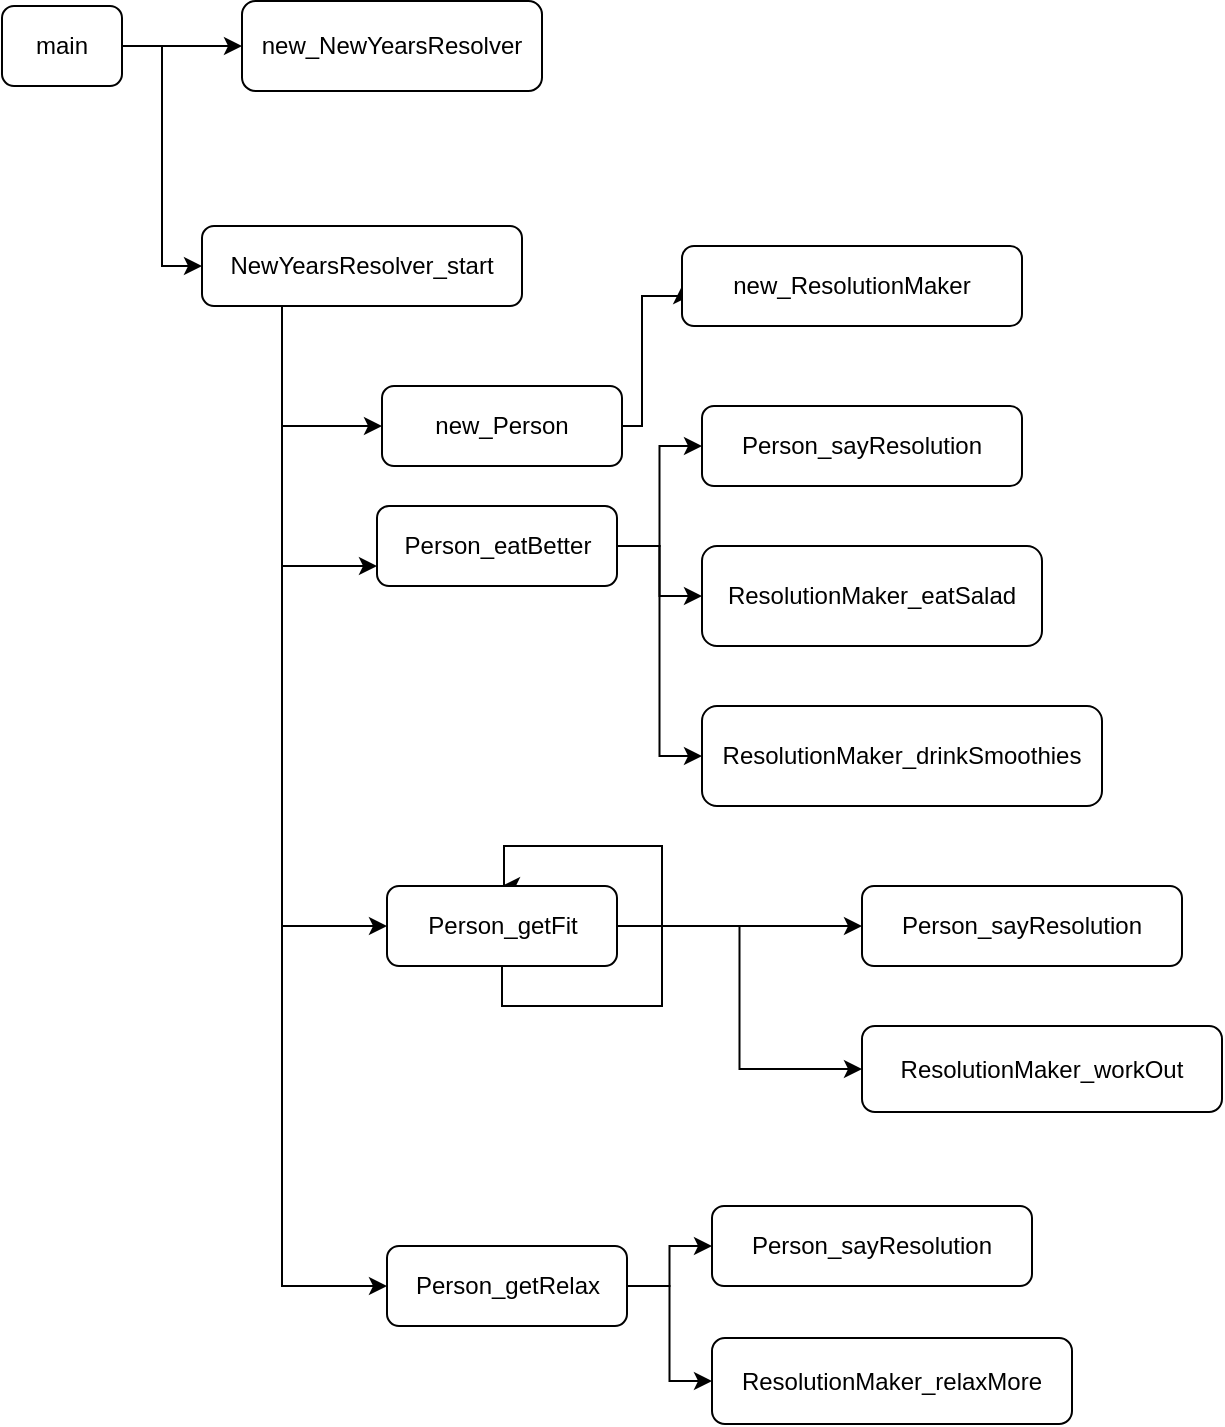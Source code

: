 <mxfile version="21.7.2" type="github">
  <diagram id="C5RBs43oDa-KdzZeNtuy" name="Page-1">
    <mxGraphModel dx="719" dy="1011" grid="1" gridSize="10" guides="1" tooltips="1" connect="1" arrows="1" fold="1" page="1" pageScale="1" pageWidth="1169" pageHeight="1654" math="0" shadow="0">
      <root>
        <mxCell id="WIyWlLk6GJQsqaUBKTNV-0" />
        <mxCell id="WIyWlLk6GJQsqaUBKTNV-1" parent="WIyWlLk6GJQsqaUBKTNV-0" />
        <mxCell id="uNniVqdrkMxcKoAqIpW3-3" style="edgeStyle=orthogonalEdgeStyle;rounded=0;orthogonalLoop=1;jettySize=auto;html=1;entryX=0;entryY=0.5;entryDx=0;entryDy=0;" parent="WIyWlLk6GJQsqaUBKTNV-1" source="WIyWlLk6GJQsqaUBKTNV-3" target="WIyWlLk6GJQsqaUBKTNV-12" edge="1">
          <mxGeometry relative="1" as="geometry" />
        </mxCell>
        <mxCell id="uNniVqdrkMxcKoAqIpW3-5" style="edgeStyle=orthogonalEdgeStyle;rounded=0;orthogonalLoop=1;jettySize=auto;html=1;entryX=0;entryY=0.5;entryDx=0;entryDy=0;" parent="WIyWlLk6GJQsqaUBKTNV-1" source="WIyWlLk6GJQsqaUBKTNV-3" target="uNniVqdrkMxcKoAqIpW3-0" edge="1">
          <mxGeometry relative="1" as="geometry" />
        </mxCell>
        <mxCell id="WIyWlLk6GJQsqaUBKTNV-3" value="main" style="rounded=1;whiteSpace=wrap;html=1;fontSize=12;glass=0;strokeWidth=1;shadow=0;" parent="WIyWlLk6GJQsqaUBKTNV-1" vertex="1">
          <mxGeometry x="60" y="140" width="60" height="40" as="geometry" />
        </mxCell>
        <mxCell id="uNniVqdrkMxcKoAqIpW3-11" style="edgeStyle=orthogonalEdgeStyle;rounded=0;orthogonalLoop=1;jettySize=auto;html=1;entryX=0;entryY=0.5;entryDx=0;entryDy=0;" parent="WIyWlLk6GJQsqaUBKTNV-1" source="WIyWlLk6GJQsqaUBKTNV-11" target="uNniVqdrkMxcKoAqIpW3-6" edge="1">
          <mxGeometry relative="1" as="geometry">
            <Array as="points">
              <mxPoint x="380" y="350" />
              <mxPoint x="380" y="285" />
            </Array>
          </mxGeometry>
        </mxCell>
        <mxCell id="WIyWlLk6GJQsqaUBKTNV-11" value="new_Person" style="rounded=1;whiteSpace=wrap;html=1;fontSize=12;glass=0;strokeWidth=1;shadow=0;" parent="WIyWlLk6GJQsqaUBKTNV-1" vertex="1">
          <mxGeometry x="250" y="330" width="120" height="40" as="geometry" />
        </mxCell>
        <mxCell id="uNniVqdrkMxcKoAqIpW3-7" style="edgeStyle=orthogonalEdgeStyle;rounded=0;orthogonalLoop=1;jettySize=auto;html=1;exitX=0.5;exitY=1;exitDx=0;exitDy=0;entryX=0;entryY=0.5;entryDx=0;entryDy=0;" parent="WIyWlLk6GJQsqaUBKTNV-1" source="WIyWlLk6GJQsqaUBKTNV-12" target="WIyWlLk6GJQsqaUBKTNV-11" edge="1">
          <mxGeometry relative="1" as="geometry">
            <Array as="points">
              <mxPoint x="200" y="290" />
              <mxPoint x="200" y="350" />
            </Array>
          </mxGeometry>
        </mxCell>
        <mxCell id="uNniVqdrkMxcKoAqIpW3-20" style="edgeStyle=orthogonalEdgeStyle;rounded=0;orthogonalLoop=1;jettySize=auto;html=1;entryX=0;entryY=0.75;entryDx=0;entryDy=0;" parent="WIyWlLk6GJQsqaUBKTNV-1" source="WIyWlLk6GJQsqaUBKTNV-12" target="uNniVqdrkMxcKoAqIpW3-4" edge="1">
          <mxGeometry relative="1" as="geometry">
            <Array as="points">
              <mxPoint x="200" y="420" />
            </Array>
          </mxGeometry>
        </mxCell>
        <mxCell id="uNniVqdrkMxcKoAqIpW3-21" style="edgeStyle=orthogonalEdgeStyle;rounded=0;orthogonalLoop=1;jettySize=auto;html=1;exitX=0.25;exitY=1;exitDx=0;exitDy=0;entryX=0;entryY=0.5;entryDx=0;entryDy=0;" parent="WIyWlLk6GJQsqaUBKTNV-1" source="WIyWlLk6GJQsqaUBKTNV-12" target="uNniVqdrkMxcKoAqIpW3-18" edge="1">
          <mxGeometry relative="1" as="geometry" />
        </mxCell>
        <mxCell id="uNniVqdrkMxcKoAqIpW3-27" style="edgeStyle=orthogonalEdgeStyle;rounded=0;orthogonalLoop=1;jettySize=auto;html=1;exitX=0.25;exitY=1;exitDx=0;exitDy=0;entryX=0;entryY=0.5;entryDx=0;entryDy=0;" parent="WIyWlLk6GJQsqaUBKTNV-1" source="WIyWlLk6GJQsqaUBKTNV-12" target="uNniVqdrkMxcKoAqIpW3-26" edge="1">
          <mxGeometry relative="1" as="geometry" />
        </mxCell>
        <mxCell id="WIyWlLk6GJQsqaUBKTNV-12" value="NewYearsResolver_start" style="rounded=1;whiteSpace=wrap;html=1;fontSize=12;glass=0;strokeWidth=1;shadow=0;" parent="WIyWlLk6GJQsqaUBKTNV-1" vertex="1">
          <mxGeometry x="160" y="250" width="160" height="40" as="geometry" />
        </mxCell>
        <mxCell id="uNniVqdrkMxcKoAqIpW3-0" value="new_NewYearsResolver" style="rounded=1;whiteSpace=wrap;html=1;" parent="WIyWlLk6GJQsqaUBKTNV-1" vertex="1">
          <mxGeometry x="180" y="137.5" width="150" height="45" as="geometry" />
        </mxCell>
        <mxCell id="uNniVqdrkMxcKoAqIpW3-14" style="edgeStyle=orthogonalEdgeStyle;rounded=0;orthogonalLoop=1;jettySize=auto;html=1;entryX=0;entryY=0.5;entryDx=0;entryDy=0;" parent="WIyWlLk6GJQsqaUBKTNV-1" source="uNniVqdrkMxcKoAqIpW3-4" target="uNniVqdrkMxcKoAqIpW3-12" edge="1">
          <mxGeometry relative="1" as="geometry" />
        </mxCell>
        <mxCell id="uNniVqdrkMxcKoAqIpW3-15" style="edgeStyle=orthogonalEdgeStyle;rounded=0;orthogonalLoop=1;jettySize=auto;html=1;" parent="WIyWlLk6GJQsqaUBKTNV-1" source="uNniVqdrkMxcKoAqIpW3-4" target="uNniVqdrkMxcKoAqIpW3-13" edge="1">
          <mxGeometry relative="1" as="geometry" />
        </mxCell>
        <mxCell id="uNniVqdrkMxcKoAqIpW3-17" style="edgeStyle=orthogonalEdgeStyle;rounded=0;orthogonalLoop=1;jettySize=auto;html=1;entryX=0;entryY=0.5;entryDx=0;entryDy=0;" parent="WIyWlLk6GJQsqaUBKTNV-1" source="uNniVqdrkMxcKoAqIpW3-4" target="uNniVqdrkMxcKoAqIpW3-16" edge="1">
          <mxGeometry relative="1" as="geometry" />
        </mxCell>
        <mxCell id="uNniVqdrkMxcKoAqIpW3-4" value="Person_eatBetter" style="rounded=1;whiteSpace=wrap;html=1;" parent="WIyWlLk6GJQsqaUBKTNV-1" vertex="1">
          <mxGeometry x="247.5" y="390" width="120" height="40" as="geometry" />
        </mxCell>
        <mxCell id="uNniVqdrkMxcKoAqIpW3-6" value="new_ResolutionMaker" style="rounded=1;whiteSpace=wrap;html=1;" parent="WIyWlLk6GJQsqaUBKTNV-1" vertex="1">
          <mxGeometry x="400" y="260" width="170" height="40" as="geometry" />
        </mxCell>
        <mxCell id="uNniVqdrkMxcKoAqIpW3-12" value="Person_sayResolution" style="rounded=1;whiteSpace=wrap;html=1;" parent="WIyWlLk6GJQsqaUBKTNV-1" vertex="1">
          <mxGeometry x="410" y="340" width="160" height="40" as="geometry" />
        </mxCell>
        <mxCell id="uNniVqdrkMxcKoAqIpW3-13" value="ResolutionMaker_eatSalad" style="rounded=1;whiteSpace=wrap;html=1;" parent="WIyWlLk6GJQsqaUBKTNV-1" vertex="1">
          <mxGeometry x="410" y="410" width="170" height="50" as="geometry" />
        </mxCell>
        <mxCell id="uNniVqdrkMxcKoAqIpW3-16" value="ResolutionMaker_drinkSmoothies" style="rounded=1;whiteSpace=wrap;html=1;" parent="WIyWlLk6GJQsqaUBKTNV-1" vertex="1">
          <mxGeometry x="410" y="490" width="200" height="50" as="geometry" />
        </mxCell>
        <mxCell id="uNniVqdrkMxcKoAqIpW3-23" style="edgeStyle=orthogonalEdgeStyle;rounded=0;orthogonalLoop=1;jettySize=auto;html=1;exitX=1;exitY=0.5;exitDx=0;exitDy=0;entryX=0;entryY=0.5;entryDx=0;entryDy=0;" parent="WIyWlLk6GJQsqaUBKTNV-1" source="uNniVqdrkMxcKoAqIpW3-18" target="uNniVqdrkMxcKoAqIpW3-22" edge="1">
          <mxGeometry relative="1" as="geometry" />
        </mxCell>
        <mxCell id="uNniVqdrkMxcKoAqIpW3-25" style="edgeStyle=orthogonalEdgeStyle;rounded=0;orthogonalLoop=1;jettySize=auto;html=1;exitX=1;exitY=0.5;exitDx=0;exitDy=0;entryX=0;entryY=0.5;entryDx=0;entryDy=0;" parent="WIyWlLk6GJQsqaUBKTNV-1" source="uNniVqdrkMxcKoAqIpW3-18" target="uNniVqdrkMxcKoAqIpW3-24" edge="1">
          <mxGeometry relative="1" as="geometry" />
        </mxCell>
        <mxCell id="XdIOdjhrJuNboTwtoe_S-7" style="edgeStyle=orthogonalEdgeStyle;rounded=0;orthogonalLoop=1;jettySize=auto;html=1;exitX=0.5;exitY=1;exitDx=0;exitDy=0;entryX=0.5;entryY=0;entryDx=0;entryDy=0;" edge="1" parent="WIyWlLk6GJQsqaUBKTNV-1" source="uNniVqdrkMxcKoAqIpW3-18" target="uNniVqdrkMxcKoAqIpW3-18">
          <mxGeometry relative="1" as="geometry">
            <mxPoint x="310" y="570" as="targetPoint" />
            <Array as="points">
              <mxPoint x="310" y="640" />
              <mxPoint x="390" y="640" />
              <mxPoint x="390" y="560" />
              <mxPoint x="311" y="560" />
            </Array>
          </mxGeometry>
        </mxCell>
        <mxCell id="uNniVqdrkMxcKoAqIpW3-18" value="Person_getFit" style="rounded=1;whiteSpace=wrap;html=1;" parent="WIyWlLk6GJQsqaUBKTNV-1" vertex="1">
          <mxGeometry x="252.5" y="580" width="115" height="40" as="geometry" />
        </mxCell>
        <mxCell id="uNniVqdrkMxcKoAqIpW3-22" value="Person_sayResolution" style="rounded=1;whiteSpace=wrap;html=1;" parent="WIyWlLk6GJQsqaUBKTNV-1" vertex="1">
          <mxGeometry x="490" y="580" width="160" height="40" as="geometry" />
        </mxCell>
        <mxCell id="uNniVqdrkMxcKoAqIpW3-24" value="ResolutionMaker_workOut" style="rounded=1;whiteSpace=wrap;html=1;" parent="WIyWlLk6GJQsqaUBKTNV-1" vertex="1">
          <mxGeometry x="490" y="650" width="180" height="43" as="geometry" />
        </mxCell>
        <mxCell id="uNniVqdrkMxcKoAqIpW3-30" style="edgeStyle=orthogonalEdgeStyle;rounded=0;orthogonalLoop=1;jettySize=auto;html=1;exitX=1;exitY=0.5;exitDx=0;exitDy=0;entryX=0;entryY=0.5;entryDx=0;entryDy=0;" parent="WIyWlLk6GJQsqaUBKTNV-1" source="uNniVqdrkMxcKoAqIpW3-26" target="uNniVqdrkMxcKoAqIpW3-28" edge="1">
          <mxGeometry relative="1" as="geometry" />
        </mxCell>
        <mxCell id="uNniVqdrkMxcKoAqIpW3-31" style="edgeStyle=orthogonalEdgeStyle;rounded=0;orthogonalLoop=1;jettySize=auto;html=1;exitX=1;exitY=0.5;exitDx=0;exitDy=0;entryX=0;entryY=0.5;entryDx=0;entryDy=0;" parent="WIyWlLk6GJQsqaUBKTNV-1" source="uNniVqdrkMxcKoAqIpW3-26" target="uNniVqdrkMxcKoAqIpW3-29" edge="1">
          <mxGeometry relative="1" as="geometry" />
        </mxCell>
        <mxCell id="uNniVqdrkMxcKoAqIpW3-26" value="Person_getRelax" style="rounded=1;whiteSpace=wrap;html=1;" parent="WIyWlLk6GJQsqaUBKTNV-1" vertex="1">
          <mxGeometry x="252.5" y="760" width="120" height="40" as="geometry" />
        </mxCell>
        <mxCell id="uNniVqdrkMxcKoAqIpW3-28" value="Person_sayResolution" style="rounded=1;whiteSpace=wrap;html=1;" parent="WIyWlLk6GJQsqaUBKTNV-1" vertex="1">
          <mxGeometry x="415" y="740" width="160" height="40" as="geometry" />
        </mxCell>
        <mxCell id="uNniVqdrkMxcKoAqIpW3-29" value="ResolutionMaker_relaxMore" style="rounded=1;whiteSpace=wrap;html=1;" parent="WIyWlLk6GJQsqaUBKTNV-1" vertex="1">
          <mxGeometry x="415" y="806" width="180" height="43" as="geometry" />
        </mxCell>
      </root>
    </mxGraphModel>
  </diagram>
</mxfile>
